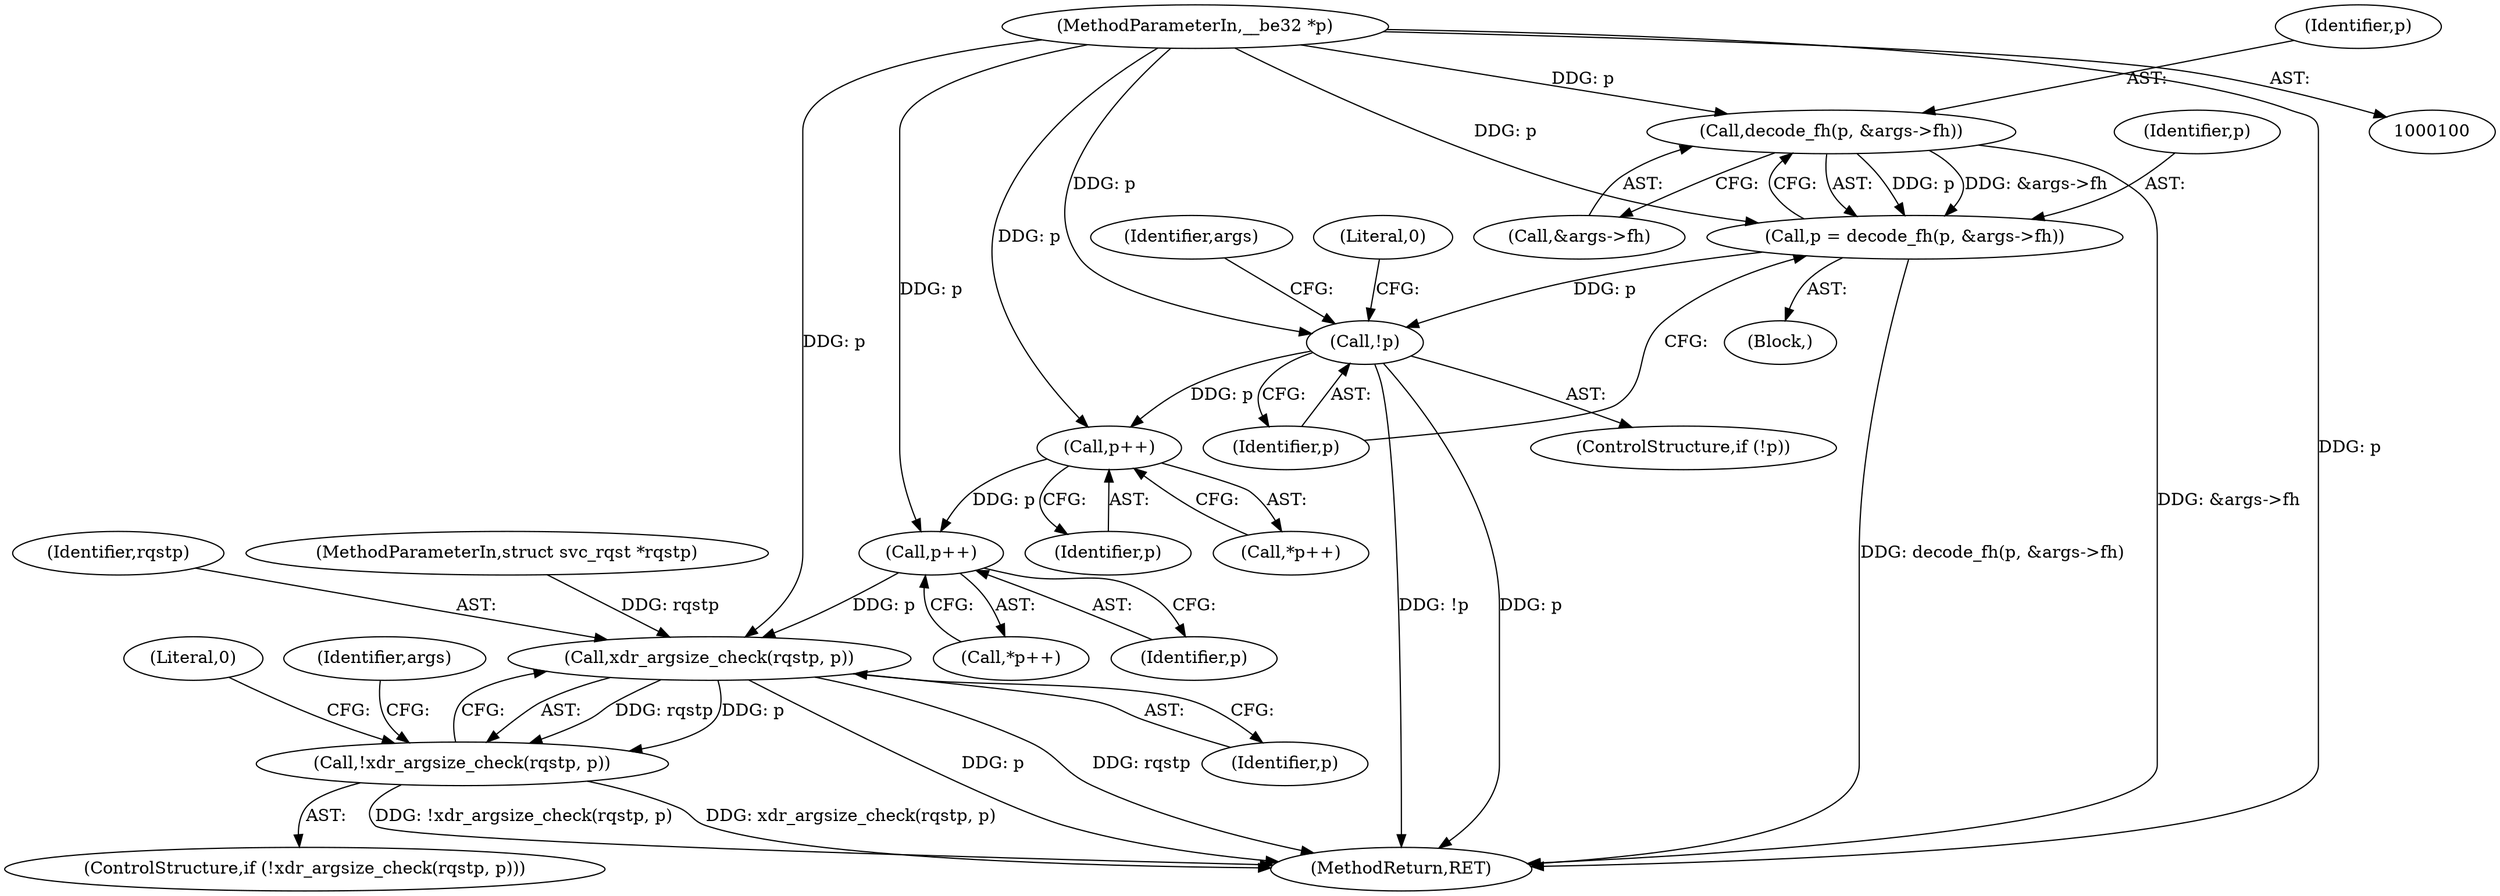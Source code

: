 digraph "0_linux_c70422f760c120480fee4de6c38804c72aa26bc1_16@pointer" {
"1000107" [label="(Call,decode_fh(p, &args->fh))"];
"1000102" [label="(MethodParameterIn,__be32 *p)"];
"1000105" [label="(Call,p = decode_fh(p, &args->fh))"];
"1000114" [label="(Call,!p)"];
"1000124" [label="(Call,p++)"];
"1000132" [label="(Call,p++)"];
"1000146" [label="(Call,xdr_argsize_check(rqstp, p))"];
"1000145" [label="(Call,!xdr_argsize_check(rqstp, p))"];
"1000147" [label="(Identifier,rqstp)"];
"1000109" [label="(Call,&args->fh)"];
"1000120" [label="(Identifier,args)"];
"1000123" [label="(Call,*p++)"];
"1000105" [label="(Call,p = decode_fh(p, &args->fh))"];
"1000145" [label="(Call,!xdr_argsize_check(rqstp, p))"];
"1000108" [label="(Identifier,p)"];
"1000133" [label="(Identifier,p)"];
"1000148" [label="(Identifier,p)"];
"1000101" [label="(MethodParameterIn,struct svc_rqst *rqstp)"];
"1000131" [label="(Call,*p++)"];
"1000132" [label="(Call,p++)"];
"1000125" [label="(Identifier,p)"];
"1000102" [label="(MethodParameterIn,__be32 *p)"];
"1000153" [label="(Identifier,args)"];
"1000106" [label="(Identifier,p)"];
"1000144" [label="(ControlStructure,if (!xdr_argsize_check(rqstp, p)))"];
"1000150" [label="(Literal,0)"];
"1000146" [label="(Call,xdr_argsize_check(rqstp, p))"];
"1000163" [label="(MethodReturn,RET)"];
"1000124" [label="(Call,p++)"];
"1000107" [label="(Call,decode_fh(p, &args->fh))"];
"1000113" [label="(ControlStructure,if (!p))"];
"1000115" [label="(Identifier,p)"];
"1000117" [label="(Literal,0)"];
"1000104" [label="(Block,)"];
"1000114" [label="(Call,!p)"];
"1000107" -> "1000105"  [label="AST: "];
"1000107" -> "1000109"  [label="CFG: "];
"1000108" -> "1000107"  [label="AST: "];
"1000109" -> "1000107"  [label="AST: "];
"1000105" -> "1000107"  [label="CFG: "];
"1000107" -> "1000163"  [label="DDG: &args->fh"];
"1000107" -> "1000105"  [label="DDG: p"];
"1000107" -> "1000105"  [label="DDG: &args->fh"];
"1000102" -> "1000107"  [label="DDG: p"];
"1000102" -> "1000100"  [label="AST: "];
"1000102" -> "1000163"  [label="DDG: p"];
"1000102" -> "1000105"  [label="DDG: p"];
"1000102" -> "1000114"  [label="DDG: p"];
"1000102" -> "1000124"  [label="DDG: p"];
"1000102" -> "1000132"  [label="DDG: p"];
"1000102" -> "1000146"  [label="DDG: p"];
"1000105" -> "1000104"  [label="AST: "];
"1000106" -> "1000105"  [label="AST: "];
"1000115" -> "1000105"  [label="CFG: "];
"1000105" -> "1000163"  [label="DDG: decode_fh(p, &args->fh)"];
"1000105" -> "1000114"  [label="DDG: p"];
"1000114" -> "1000113"  [label="AST: "];
"1000114" -> "1000115"  [label="CFG: "];
"1000115" -> "1000114"  [label="AST: "];
"1000117" -> "1000114"  [label="CFG: "];
"1000120" -> "1000114"  [label="CFG: "];
"1000114" -> "1000163"  [label="DDG: !p"];
"1000114" -> "1000163"  [label="DDG: p"];
"1000114" -> "1000124"  [label="DDG: p"];
"1000124" -> "1000123"  [label="AST: "];
"1000124" -> "1000125"  [label="CFG: "];
"1000125" -> "1000124"  [label="AST: "];
"1000123" -> "1000124"  [label="CFG: "];
"1000124" -> "1000132"  [label="DDG: p"];
"1000132" -> "1000131"  [label="AST: "];
"1000132" -> "1000133"  [label="CFG: "];
"1000133" -> "1000132"  [label="AST: "];
"1000131" -> "1000132"  [label="CFG: "];
"1000132" -> "1000146"  [label="DDG: p"];
"1000146" -> "1000145"  [label="AST: "];
"1000146" -> "1000148"  [label="CFG: "];
"1000147" -> "1000146"  [label="AST: "];
"1000148" -> "1000146"  [label="AST: "];
"1000145" -> "1000146"  [label="CFG: "];
"1000146" -> "1000163"  [label="DDG: p"];
"1000146" -> "1000163"  [label="DDG: rqstp"];
"1000146" -> "1000145"  [label="DDG: rqstp"];
"1000146" -> "1000145"  [label="DDG: p"];
"1000101" -> "1000146"  [label="DDG: rqstp"];
"1000145" -> "1000144"  [label="AST: "];
"1000150" -> "1000145"  [label="CFG: "];
"1000153" -> "1000145"  [label="CFG: "];
"1000145" -> "1000163"  [label="DDG: xdr_argsize_check(rqstp, p)"];
"1000145" -> "1000163"  [label="DDG: !xdr_argsize_check(rqstp, p)"];
}
